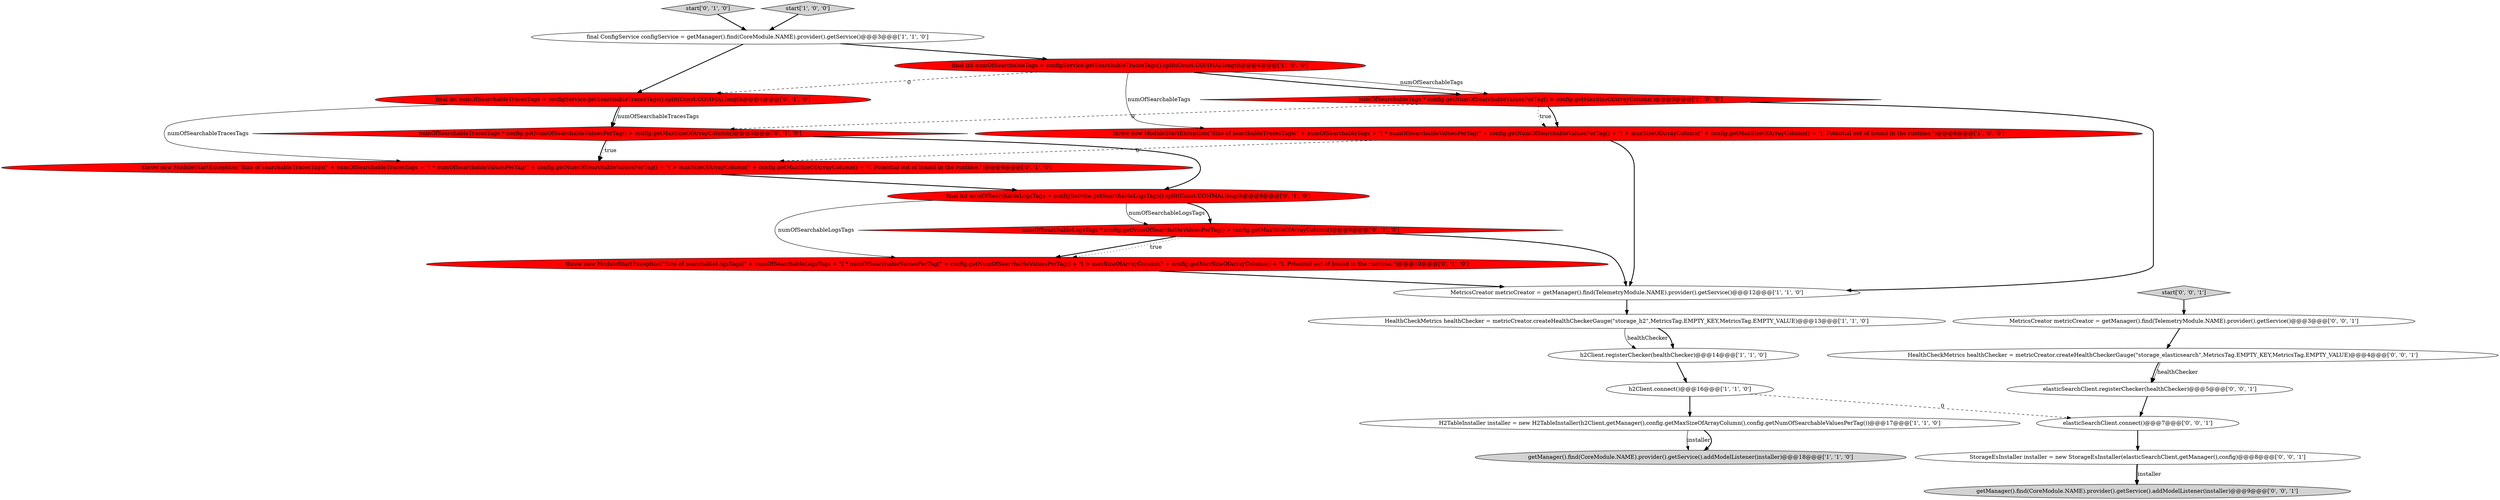 digraph {
18 [style = filled, label = "HealthCheckMetrics healthChecker = metricCreator.createHealthCheckerGauge(\"storage_elasticsearch\",MetricsTag.EMPTY_KEY,MetricsTag.EMPTY_VALUE)@@@4@@@['0', '0', '1']", fillcolor = white, shape = ellipse image = "AAA0AAABBB3BBB"];
3 [style = filled, label = "H2TableInstaller installer = new H2TableInstaller(h2Client,getManager(),config.getMaxSizeOfArrayColumn(),config.getNumOfSearchableValuesPerTag())@@@17@@@['1', '1', '0']", fillcolor = white, shape = ellipse image = "AAA0AAABBB1BBB"];
4 [style = filled, label = "throw new ModuleStartException(\"Size of searchableTracesTags(\" + numOfSearchableTags + \"( * numOfSearchableValuesPerTag(\" + config.getNumOfSearchableValuesPerTag() + \"( > maxSizeOfArrayColumn(\" + config.getMaxSizeOfArrayColumn() + \"(. Potential out of bound in the runtime.\")@@@6@@@['1', '0', '0']", fillcolor = red, shape = ellipse image = "AAA1AAABBB1BBB"];
15 [style = filled, label = "throw new ModuleStartException(\"Size of searchableLogsTags(\" + numOfSearchableLogsTags + \"( * numOfSearchableValuesPerTag(\" + config.getNumOfSearchableValuesPerTag() + \"( > maxSizeOfArrayColumn(\" + config.getMaxSizeOfArrayColumn() + \"(. Potential out of bound in the runtime.\")@@@10@@@['0', '1', '0']", fillcolor = red, shape = ellipse image = "AAA1AAABBB2BBB"];
7 [style = filled, label = "MetricsCreator metricCreator = getManager().find(TelemetryModule.NAME).provider().getService()@@@12@@@['1', '1', '0']", fillcolor = white, shape = ellipse image = "AAA0AAABBB1BBB"];
8 [style = filled, label = "final ConfigService configService = getManager().find(CoreModule.NAME).provider().getService()@@@3@@@['1', '1', '0']", fillcolor = white, shape = ellipse image = "AAA0AAABBB1BBB"];
24 [style = filled, label = "start['0', '0', '1']", fillcolor = lightgray, shape = diamond image = "AAA0AAABBB3BBB"];
2 [style = filled, label = "h2Client.connect()@@@16@@@['1', '1', '0']", fillcolor = white, shape = ellipse image = "AAA0AAABBB1BBB"];
22 [style = filled, label = "elasticSearchClient.registerChecker(healthChecker)@@@5@@@['0', '0', '1']", fillcolor = white, shape = ellipse image = "AAA0AAABBB3BBB"];
20 [style = filled, label = "getManager().find(CoreModule.NAME).provider().getService().addModelListener(installer)@@@9@@@['0', '0', '1']", fillcolor = lightgray, shape = ellipse image = "AAA0AAABBB3BBB"];
19 [style = filled, label = "MetricsCreator metricCreator = getManager().find(TelemetryModule.NAME).provider().getService()@@@3@@@['0', '0', '1']", fillcolor = white, shape = ellipse image = "AAA0AAABBB3BBB"];
13 [style = filled, label = "start['0', '1', '0']", fillcolor = lightgray, shape = diamond image = "AAA0AAABBB2BBB"];
9 [style = filled, label = "numOfSearchableTags * config.getNumOfSearchableValuesPerTag() > config.getMaxSizeOfArrayColumn()@@@5@@@['1', '0', '0']", fillcolor = red, shape = diamond image = "AAA1AAABBB1BBB"];
23 [style = filled, label = "elasticSearchClient.connect()@@@7@@@['0', '0', '1']", fillcolor = white, shape = ellipse image = "AAA0AAABBB3BBB"];
5 [style = filled, label = "getManager().find(CoreModule.NAME).provider().getService().addModelListener(installer)@@@18@@@['1', '1', '0']", fillcolor = lightgray, shape = ellipse image = "AAA0AAABBB1BBB"];
1 [style = filled, label = "start['1', '0', '0']", fillcolor = lightgray, shape = diamond image = "AAA0AAABBB1BBB"];
16 [style = filled, label = "numOfSearchableTracesTags * config.getNumOfSearchableValuesPerTag() > config.getMaxSizeOfArrayColumn()@@@5@@@['0', '1', '0']", fillcolor = red, shape = diamond image = "AAA1AAABBB2BBB"];
14 [style = filled, label = "throw new ModuleStartException(\"Size of searchableTracesTags(\" + numOfSearchableTracesTags + \"( * numOfSearchableValuesPerTag(\" + config.getNumOfSearchableValuesPerTag() + \"( > maxSizeOfArrayColumn(\" + config.getMaxSizeOfArrayColumn() + \"(. Potential out of bound in the runtime.\")@@@6@@@['0', '1', '0']", fillcolor = red, shape = ellipse image = "AAA1AAABBB2BBB"];
0 [style = filled, label = "HealthCheckMetrics healthChecker = metricCreator.createHealthCheckerGauge(\"storage_h2\",MetricsTag.EMPTY_KEY,MetricsTag.EMPTY_VALUE)@@@13@@@['1', '1', '0']", fillcolor = white, shape = ellipse image = "AAA0AAABBB1BBB"];
12 [style = filled, label = "final int numOfSearchableTracesTags = configService.getSearchableTracesTags().split(Const.COMMA).length@@@4@@@['0', '1', '0']", fillcolor = red, shape = ellipse image = "AAA1AAABBB2BBB"];
17 [style = filled, label = "final int numOfSearchableLogsTags = configService.getSearchableLogsTags().split(Const.COMMA).length@@@8@@@['0', '1', '0']", fillcolor = red, shape = ellipse image = "AAA1AAABBB2BBB"];
21 [style = filled, label = "StorageEsInstaller installer = new StorageEsInstaller(elasticSearchClient,getManager(),config)@@@8@@@['0', '0', '1']", fillcolor = white, shape = ellipse image = "AAA0AAABBB3BBB"];
11 [style = filled, label = "numOfSearchableLogsTags * config.getNumOfSearchableValuesPerTag() > config.getMaxSizeOfArrayColumn()@@@9@@@['0', '1', '0']", fillcolor = red, shape = diamond image = "AAA1AAABBB2BBB"];
10 [style = filled, label = "h2Client.registerChecker(healthChecker)@@@14@@@['1', '1', '0']", fillcolor = white, shape = ellipse image = "AAA0AAABBB1BBB"];
6 [style = filled, label = "final int numOfSearchableTags = configService.getSearchableTracesTags().split(Const.COMMA).length@@@4@@@['1', '0', '0']", fillcolor = red, shape = ellipse image = "AAA1AAABBB1BBB"];
2->23 [style = dashed, label="0"];
19->18 [style = bold, label=""];
9->16 [style = dashed, label="0"];
1->8 [style = bold, label=""];
24->19 [style = bold, label=""];
3->5 [style = solid, label="installer"];
15->7 [style = bold, label=""];
17->11 [style = solid, label="numOfSearchableLogsTags"];
0->10 [style = solid, label="healthChecker"];
9->4 [style = bold, label=""];
2->3 [style = bold, label=""];
6->9 [style = solid, label="numOfSearchableTags"];
12->16 [style = solid, label="numOfSearchableTracesTags"];
14->17 [style = bold, label=""];
8->6 [style = bold, label=""];
7->0 [style = bold, label=""];
12->16 [style = bold, label=""];
16->17 [style = bold, label=""];
17->15 [style = solid, label="numOfSearchableLogsTags"];
9->7 [style = bold, label=""];
22->23 [style = bold, label=""];
4->7 [style = bold, label=""];
11->15 [style = bold, label=""];
6->12 [style = dashed, label="0"];
0->10 [style = bold, label=""];
3->5 [style = bold, label=""];
18->22 [style = bold, label=""];
21->20 [style = bold, label=""];
23->21 [style = bold, label=""];
16->14 [style = dotted, label="true"];
9->4 [style = dotted, label="true"];
16->14 [style = bold, label=""];
10->2 [style = bold, label=""];
4->14 [style = dashed, label="0"];
6->9 [style = bold, label=""];
13->8 [style = bold, label=""];
6->4 [style = solid, label="numOfSearchableTags"];
21->20 [style = solid, label="installer"];
11->15 [style = dotted, label="true"];
12->14 [style = solid, label="numOfSearchableTracesTags"];
8->12 [style = bold, label=""];
11->7 [style = bold, label=""];
18->22 [style = solid, label="healthChecker"];
17->11 [style = bold, label=""];
}
